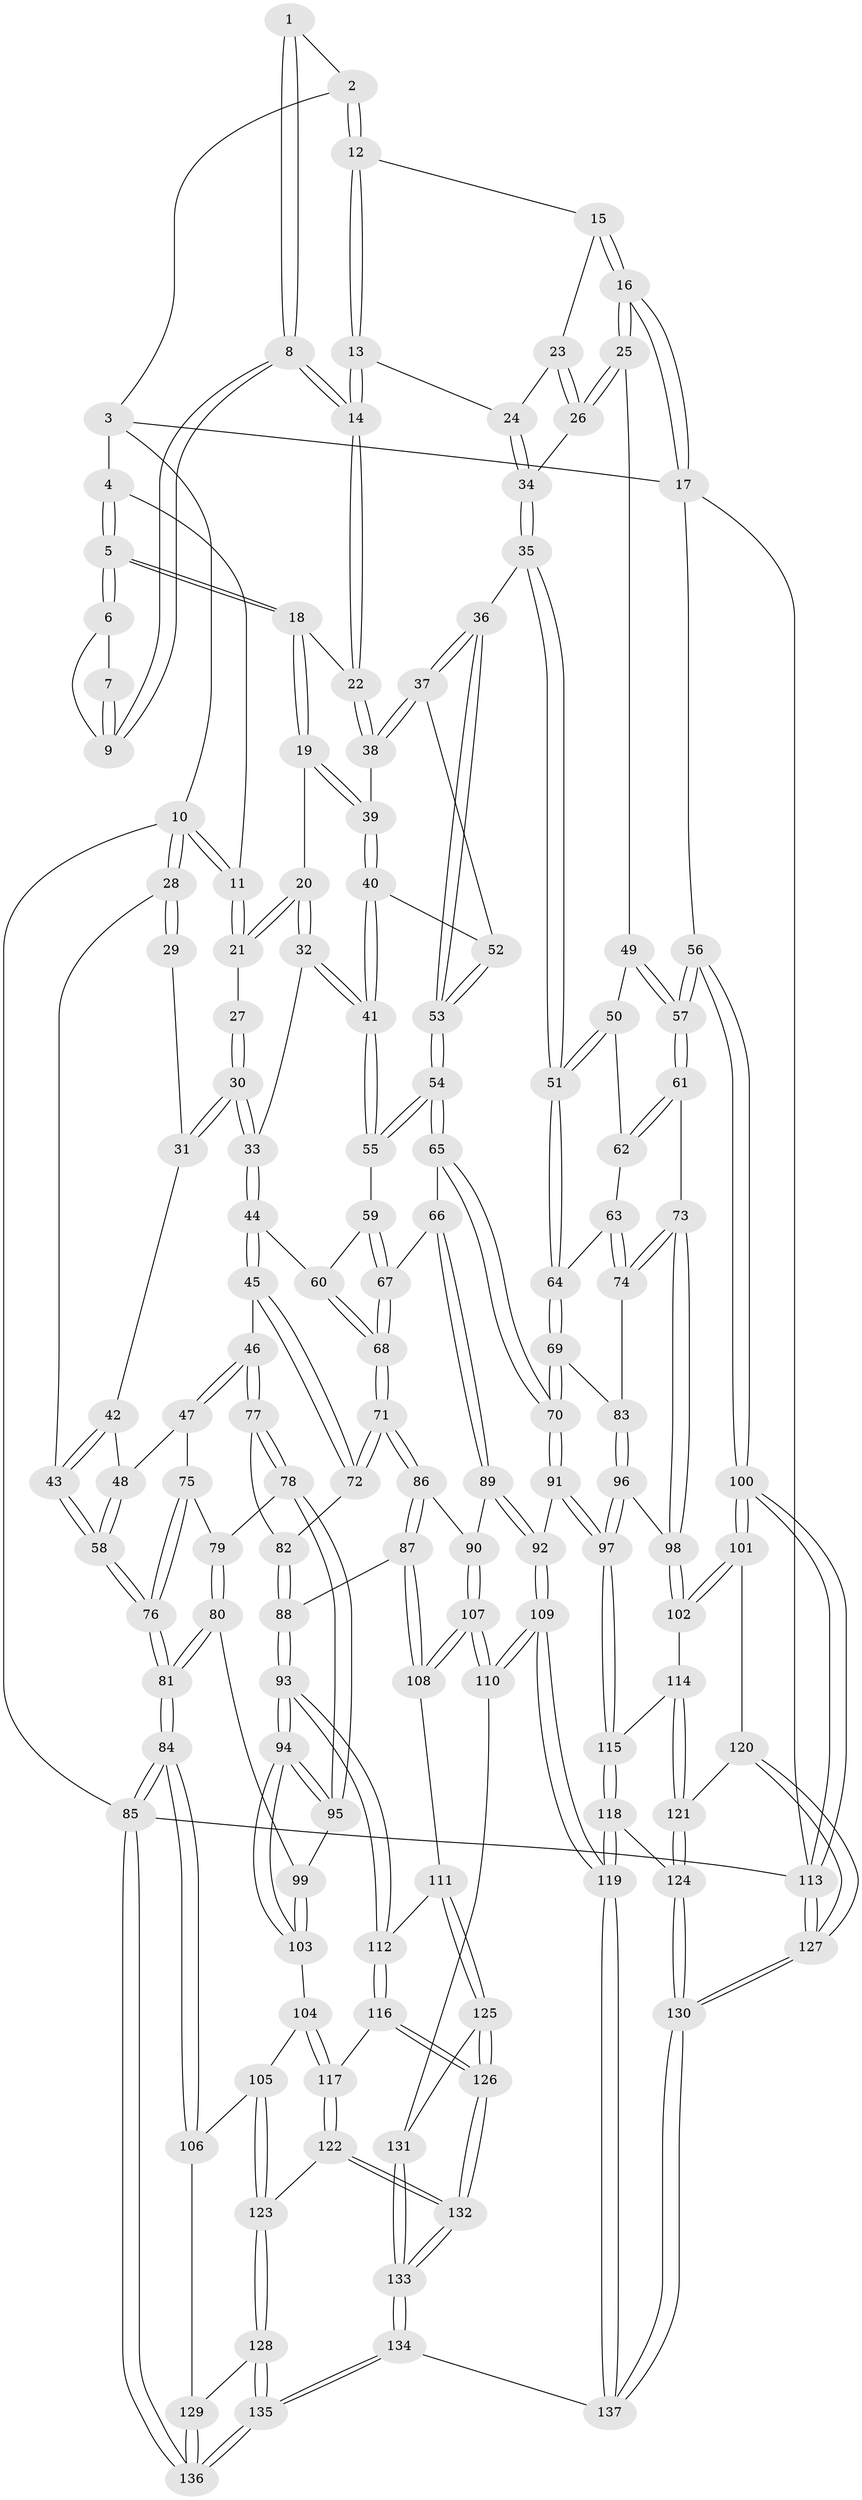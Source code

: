 // Generated by graph-tools (version 1.1) at 2025/27/03/09/25 03:27:03]
// undirected, 137 vertices, 339 edges
graph export_dot {
graph [start="1"]
  node [color=gray90,style=filled];
  1 [pos="+0.6632948708303597+0"];
  2 [pos="+0.7647159388191674+0"];
  3 [pos="+0.7618587231534591+0"];
  4 [pos="+0.40187025582410474+0"];
  5 [pos="+0.5205949723632411+0.06560961731585521"];
  6 [pos="+0.5449200956001978+0.07219538510847066"];
  7 [pos="+0.6499214159953113+0.007329899879815547"];
  8 [pos="+0.6271434385453095+0.1591650520478732"];
  9 [pos="+0.580657059662078+0.09051380243429837"];
  10 [pos="+0+0"];
  11 [pos="+0.3915047482171172+0"];
  12 [pos="+0.7736043765670981+0"];
  13 [pos="+0.7030386102460587+0.18397736346477464"];
  14 [pos="+0.6371662567709364+0.20886990573664535"];
  15 [pos="+0.8721271568763939+0.06990689448731423"];
  16 [pos="+1+0.21584025943806628"];
  17 [pos="+1+0.22433280477723977"];
  18 [pos="+0.49585171864943023+0.18193194504246546"];
  19 [pos="+0.40882353252093934+0.21171533513799795"];
  20 [pos="+0.3797905591015605+0.20351076486955605"];
  21 [pos="+0.3026719088087108+0.10576660108738789"];
  22 [pos="+0.6353119949569184+0.21106388985401525"];
  23 [pos="+0.8248000119257617+0.13671581198829863"];
  24 [pos="+0.7260164978438247+0.18719291480945"];
  25 [pos="+0.9215790546124194+0.28801863588652254"];
  26 [pos="+0.868130709837372+0.28986932935271975"];
  27 [pos="+0.25200383450895986+0.12149742959352478"];
  28 [pos="+0+0.0013238127996232463"];
  29 [pos="+0.1184720714594404+0.12056072107835158"];
  30 [pos="+0.1977609717440445+0.3057107986414033"];
  31 [pos="+0.15678740873354807+0.30470625664392414"];
  32 [pos="+0.34512696503621065+0.26738357558203374"];
  33 [pos="+0.26911335883850196+0.36228904900679476"];
  34 [pos="+0.8420337626110065+0.29862507425085066"];
  35 [pos="+0.7479594567062631+0.4009540370362905"];
  36 [pos="+0.6745111792116594+0.39294377415614595"];
  37 [pos="+0.6356348115732284+0.2998659301000047"];
  38 [pos="+0.633586832042318+0.2946092573115351"];
  39 [pos="+0.470039408955261+0.318798067460624"];
  40 [pos="+0.4686551006474004+0.3361178693509796"];
  41 [pos="+0.41183400575356754+0.40724558749479484"];
  42 [pos="+0.14365567284111733+0.3105250042536209"];
  43 [pos="+0+0.16852011088184668"];
  44 [pos="+0.27382880352079186+0.41803971428275033"];
  45 [pos="+0.2522870216482888+0.4462437366737945"];
  46 [pos="+0.1657415027380436+0.4778455687736888"];
  47 [pos="+0.14225508485034302+0.46401320904649607"];
  48 [pos="+0.1165590645447755+0.3927832510469835"];
  49 [pos="+0.9172606438232376+0.400595063433536"];
  50 [pos="+0.8835029426862079+0.44175691033010356"];
  51 [pos="+0.756974523521175+0.41214868411616634"];
  52 [pos="+0.5041430683422159+0.37390570624826924"];
  53 [pos="+0.5907398082931458+0.47928371805725706"];
  54 [pos="+0.5737365934387516+0.512749414041006"];
  55 [pos="+0.4068419280252164+0.41792038444870083"];
  56 [pos="+1+0.539117811918116"];
  57 [pos="+1+0.5458383963109086"];
  58 [pos="+0+0.24071630129463467"];
  59 [pos="+0.3864042727958285+0.42801258362419176"];
  60 [pos="+0.3725452133694227+0.4325915035015349"];
  61 [pos="+1+0.558934813306502"];
  62 [pos="+0.8927145786334855+0.4581522919467616"];
  63 [pos="+0.8660295223088268+0.5115552451579352"];
  64 [pos="+0.7899678749929673+0.515451277768004"];
  65 [pos="+0.5685128397998365+0.5503409458200808"];
  66 [pos="+0.5275752900986723+0.5689424531723677"];
  67 [pos="+0.4779502013446801+0.5791541661010355"];
  68 [pos="+0.39450126882150943+0.605530850132702"];
  69 [pos="+0.7800963653242905+0.5960035316868055"];
  70 [pos="+0.5898546933844678+0.574134301144533"];
  71 [pos="+0.38560965670606173+0.6120303496846854"];
  72 [pos="+0.3082111803811929+0.5670541694166172"];
  73 [pos="+1+0.5670356818283357"];
  74 [pos="+0.9172063667400376+0.5542024482749868"];
  75 [pos="+0.00986427417332777+0.4771039268638907"];
  76 [pos="+0+0.3906564306072383"];
  77 [pos="+0.14753021019702398+0.6001356042715993"];
  78 [pos="+0.1373654112952434+0.6101326800977708"];
  79 [pos="+0.04212564696774224+0.5451832773979014"];
  80 [pos="+0+0.6725475926797061"];
  81 [pos="+0+0.6837068654559262"];
  82 [pos="+0.21611189256259766+0.6138946867499132"];
  83 [pos="+0.7897944235027262+0.6105628000933485"];
  84 [pos="+0+0.8163547029015629"];
  85 [pos="+0+1"];
  86 [pos="+0.37782982838601603+0.6424802595198035"];
  87 [pos="+0.31464934901254366+0.7128558824241455"];
  88 [pos="+0.2908244898005643+0.7167065106003363"];
  89 [pos="+0.4911520097960633+0.7326802103253018"];
  90 [pos="+0.4619397681708807+0.7410534648001055"];
  91 [pos="+0.6369273863759564+0.7603868695802807"];
  92 [pos="+0.6169157633864235+0.765681382006611"];
  93 [pos="+0.18444325803734013+0.7898192863539174"];
  94 [pos="+0.18329634152528096+0.789176407926026"];
  95 [pos="+0.1240466698669671+0.6341926084532351"];
  96 [pos="+0.8084606272852038+0.6858340474349558"];
  97 [pos="+0.6542283320025455+0.7701127278276997"];
  98 [pos="+0.876610900025208+0.7234075535364722"];
  99 [pos="+0+0.6742811921609092"];
  100 [pos="+1+0.9000652120476494"];
  101 [pos="+0.9027299042763025+0.8001301863955839"];
  102 [pos="+0.8933173995631066+0.7774839802160771"];
  103 [pos="+0.09563618257645243+0.7991514830835106"];
  104 [pos="+0.07011884832431438+0.819918578094858"];
  105 [pos="+0.032992924084021505+0.8454982280784901"];
  106 [pos="+0+0.85182678963419"];
  107 [pos="+0.41496685500020225+0.8583909066239905"];
  108 [pos="+0.39591673949430195+0.8463116592890421"];
  109 [pos="+0.44704953711746936+0.9047221515116403"];
  110 [pos="+0.4358269737949033+0.8962296567239358"];
  111 [pos="+0.23638909222241078+0.8513856084072081"];
  112 [pos="+0.18678647367641354+0.7964523013072091"];
  113 [pos="+1+1"];
  114 [pos="+0.7135224756895359+0.8247414456170732"];
  115 [pos="+0.6661582062964697+0.8021119223378698"];
  116 [pos="+0.1372931768555175+0.9035230943202577"];
  117 [pos="+0.11144950734485683+0.9085377038897818"];
  118 [pos="+0.6516797504226459+0.9031187896720291"];
  119 [pos="+0.5526678750505897+1"];
  120 [pos="+0.8795400478970926+0.8445641068313176"];
  121 [pos="+0.7956839353976082+0.8801379658238572"];
  122 [pos="+0.08803907205439065+0.9167105825993664"];
  123 [pos="+0.0767099192873558+0.9172117887783158"];
  124 [pos="+0.7778281069641939+0.930451333221378"];
  125 [pos="+0.24640013767493882+0.9207650686354191"];
  126 [pos="+0.1997894554069737+1"];
  127 [pos="+1+1"];
  128 [pos="+0.06549946246767972+0.9338748432731486"];
  129 [pos="+0.02637948460073023+0.9350029242043806"];
  130 [pos="+0.8263208454550341+1"];
  131 [pos="+0.3537955095815422+0.9315760392065363"];
  132 [pos="+0.19381274283706712+1"];
  133 [pos="+0.19280088229204506+1"];
  134 [pos="+0.16946295126219843+1"];
  135 [pos="+0.08155244596617074+1"];
  136 [pos="+0+1"];
  137 [pos="+0.5682659311791737+1"];
  1 -- 2;
  1 -- 8;
  1 -- 8;
  2 -- 3;
  2 -- 12;
  2 -- 12;
  3 -- 4;
  3 -- 10;
  3 -- 17;
  4 -- 5;
  4 -- 5;
  4 -- 11;
  5 -- 6;
  5 -- 6;
  5 -- 18;
  5 -- 18;
  6 -- 7;
  6 -- 9;
  7 -- 9;
  7 -- 9;
  8 -- 9;
  8 -- 9;
  8 -- 14;
  8 -- 14;
  10 -- 11;
  10 -- 11;
  10 -- 28;
  10 -- 28;
  10 -- 85;
  11 -- 21;
  11 -- 21;
  12 -- 13;
  12 -- 13;
  12 -- 15;
  13 -- 14;
  13 -- 14;
  13 -- 24;
  14 -- 22;
  14 -- 22;
  15 -- 16;
  15 -- 16;
  15 -- 23;
  16 -- 17;
  16 -- 17;
  16 -- 25;
  16 -- 25;
  17 -- 56;
  17 -- 113;
  18 -- 19;
  18 -- 19;
  18 -- 22;
  19 -- 20;
  19 -- 39;
  19 -- 39;
  20 -- 21;
  20 -- 21;
  20 -- 32;
  20 -- 32;
  21 -- 27;
  22 -- 38;
  22 -- 38;
  23 -- 24;
  23 -- 26;
  23 -- 26;
  24 -- 34;
  24 -- 34;
  25 -- 26;
  25 -- 26;
  25 -- 49;
  26 -- 34;
  27 -- 30;
  27 -- 30;
  28 -- 29;
  28 -- 29;
  28 -- 43;
  29 -- 31;
  30 -- 31;
  30 -- 31;
  30 -- 33;
  30 -- 33;
  31 -- 42;
  32 -- 33;
  32 -- 41;
  32 -- 41;
  33 -- 44;
  33 -- 44;
  34 -- 35;
  34 -- 35;
  35 -- 36;
  35 -- 51;
  35 -- 51;
  36 -- 37;
  36 -- 37;
  36 -- 53;
  36 -- 53;
  37 -- 38;
  37 -- 38;
  37 -- 52;
  38 -- 39;
  39 -- 40;
  39 -- 40;
  40 -- 41;
  40 -- 41;
  40 -- 52;
  41 -- 55;
  41 -- 55;
  42 -- 43;
  42 -- 43;
  42 -- 48;
  43 -- 58;
  43 -- 58;
  44 -- 45;
  44 -- 45;
  44 -- 60;
  45 -- 46;
  45 -- 72;
  45 -- 72;
  46 -- 47;
  46 -- 47;
  46 -- 77;
  46 -- 77;
  47 -- 48;
  47 -- 75;
  48 -- 58;
  48 -- 58;
  49 -- 50;
  49 -- 57;
  49 -- 57;
  50 -- 51;
  50 -- 51;
  50 -- 62;
  51 -- 64;
  51 -- 64;
  52 -- 53;
  52 -- 53;
  53 -- 54;
  53 -- 54;
  54 -- 55;
  54 -- 55;
  54 -- 65;
  54 -- 65;
  55 -- 59;
  56 -- 57;
  56 -- 57;
  56 -- 100;
  56 -- 100;
  57 -- 61;
  57 -- 61;
  58 -- 76;
  58 -- 76;
  59 -- 60;
  59 -- 67;
  59 -- 67;
  60 -- 68;
  60 -- 68;
  61 -- 62;
  61 -- 62;
  61 -- 73;
  62 -- 63;
  63 -- 64;
  63 -- 74;
  63 -- 74;
  64 -- 69;
  64 -- 69;
  65 -- 66;
  65 -- 70;
  65 -- 70;
  66 -- 67;
  66 -- 89;
  66 -- 89;
  67 -- 68;
  67 -- 68;
  68 -- 71;
  68 -- 71;
  69 -- 70;
  69 -- 70;
  69 -- 83;
  70 -- 91;
  70 -- 91;
  71 -- 72;
  71 -- 72;
  71 -- 86;
  71 -- 86;
  72 -- 82;
  73 -- 74;
  73 -- 74;
  73 -- 98;
  73 -- 98;
  74 -- 83;
  75 -- 76;
  75 -- 76;
  75 -- 79;
  76 -- 81;
  76 -- 81;
  77 -- 78;
  77 -- 78;
  77 -- 82;
  78 -- 79;
  78 -- 95;
  78 -- 95;
  79 -- 80;
  79 -- 80;
  80 -- 81;
  80 -- 81;
  80 -- 99;
  81 -- 84;
  81 -- 84;
  82 -- 88;
  82 -- 88;
  83 -- 96;
  83 -- 96;
  84 -- 85;
  84 -- 85;
  84 -- 106;
  84 -- 106;
  85 -- 136;
  85 -- 136;
  85 -- 113;
  86 -- 87;
  86 -- 87;
  86 -- 90;
  87 -- 88;
  87 -- 108;
  87 -- 108;
  88 -- 93;
  88 -- 93;
  89 -- 90;
  89 -- 92;
  89 -- 92;
  90 -- 107;
  90 -- 107;
  91 -- 92;
  91 -- 97;
  91 -- 97;
  92 -- 109;
  92 -- 109;
  93 -- 94;
  93 -- 94;
  93 -- 112;
  93 -- 112;
  94 -- 95;
  94 -- 95;
  94 -- 103;
  94 -- 103;
  95 -- 99;
  96 -- 97;
  96 -- 97;
  96 -- 98;
  97 -- 115;
  97 -- 115;
  98 -- 102;
  98 -- 102;
  99 -- 103;
  99 -- 103;
  100 -- 101;
  100 -- 101;
  100 -- 113;
  100 -- 113;
  101 -- 102;
  101 -- 102;
  101 -- 120;
  102 -- 114;
  103 -- 104;
  104 -- 105;
  104 -- 117;
  104 -- 117;
  105 -- 106;
  105 -- 123;
  105 -- 123;
  106 -- 129;
  107 -- 108;
  107 -- 108;
  107 -- 110;
  107 -- 110;
  108 -- 111;
  109 -- 110;
  109 -- 110;
  109 -- 119;
  109 -- 119;
  110 -- 131;
  111 -- 112;
  111 -- 125;
  111 -- 125;
  112 -- 116;
  112 -- 116;
  113 -- 127;
  113 -- 127;
  114 -- 115;
  114 -- 121;
  114 -- 121;
  115 -- 118;
  115 -- 118;
  116 -- 117;
  116 -- 126;
  116 -- 126;
  117 -- 122;
  117 -- 122;
  118 -- 119;
  118 -- 119;
  118 -- 124;
  119 -- 137;
  119 -- 137;
  120 -- 121;
  120 -- 127;
  120 -- 127;
  121 -- 124;
  121 -- 124;
  122 -- 123;
  122 -- 132;
  122 -- 132;
  123 -- 128;
  123 -- 128;
  124 -- 130;
  124 -- 130;
  125 -- 126;
  125 -- 126;
  125 -- 131;
  126 -- 132;
  126 -- 132;
  127 -- 130;
  127 -- 130;
  128 -- 129;
  128 -- 135;
  128 -- 135;
  129 -- 136;
  129 -- 136;
  130 -- 137;
  130 -- 137;
  131 -- 133;
  131 -- 133;
  132 -- 133;
  132 -- 133;
  133 -- 134;
  133 -- 134;
  134 -- 135;
  134 -- 135;
  134 -- 137;
  135 -- 136;
  135 -- 136;
}
